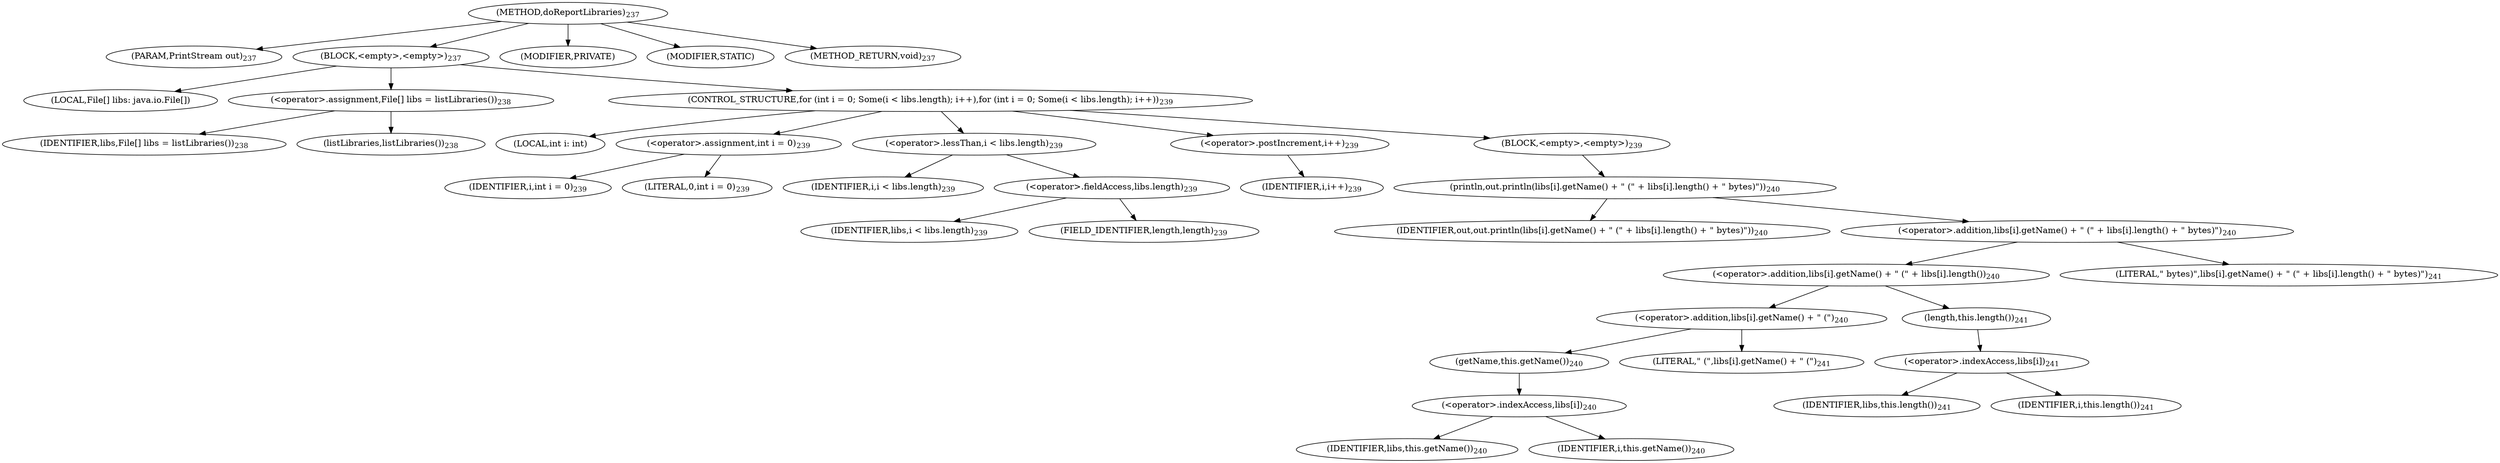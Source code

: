 digraph "doReportLibraries" {  
"375" [label = <(METHOD,doReportLibraries)<SUB>237</SUB>> ]
"376" [label = <(PARAM,PrintStream out)<SUB>237</SUB>> ]
"377" [label = <(BLOCK,&lt;empty&gt;,&lt;empty&gt;)<SUB>237</SUB>> ]
"378" [label = <(LOCAL,File[] libs: java.io.File[])> ]
"379" [label = <(&lt;operator&gt;.assignment,File[] libs = listLibraries())<SUB>238</SUB>> ]
"380" [label = <(IDENTIFIER,libs,File[] libs = listLibraries())<SUB>238</SUB>> ]
"381" [label = <(listLibraries,listLibraries())<SUB>238</SUB>> ]
"382" [label = <(CONTROL_STRUCTURE,for (int i = 0; Some(i &lt; libs.length); i++),for (int i = 0; Some(i &lt; libs.length); i++))<SUB>239</SUB>> ]
"383" [label = <(LOCAL,int i: int)> ]
"384" [label = <(&lt;operator&gt;.assignment,int i = 0)<SUB>239</SUB>> ]
"385" [label = <(IDENTIFIER,i,int i = 0)<SUB>239</SUB>> ]
"386" [label = <(LITERAL,0,int i = 0)<SUB>239</SUB>> ]
"387" [label = <(&lt;operator&gt;.lessThan,i &lt; libs.length)<SUB>239</SUB>> ]
"388" [label = <(IDENTIFIER,i,i &lt; libs.length)<SUB>239</SUB>> ]
"389" [label = <(&lt;operator&gt;.fieldAccess,libs.length)<SUB>239</SUB>> ]
"390" [label = <(IDENTIFIER,libs,i &lt; libs.length)<SUB>239</SUB>> ]
"391" [label = <(FIELD_IDENTIFIER,length,length)<SUB>239</SUB>> ]
"392" [label = <(&lt;operator&gt;.postIncrement,i++)<SUB>239</SUB>> ]
"393" [label = <(IDENTIFIER,i,i++)<SUB>239</SUB>> ]
"394" [label = <(BLOCK,&lt;empty&gt;,&lt;empty&gt;)<SUB>239</SUB>> ]
"395" [label = <(println,out.println(libs[i].getName() + &quot; (&quot; + libs[i].length() + &quot; bytes)&quot;))<SUB>240</SUB>> ]
"396" [label = <(IDENTIFIER,out,out.println(libs[i].getName() + &quot; (&quot; + libs[i].length() + &quot; bytes)&quot;))<SUB>240</SUB>> ]
"397" [label = <(&lt;operator&gt;.addition,libs[i].getName() + &quot; (&quot; + libs[i].length() + &quot; bytes)&quot;)<SUB>240</SUB>> ]
"398" [label = <(&lt;operator&gt;.addition,libs[i].getName() + &quot; (&quot; + libs[i].length())<SUB>240</SUB>> ]
"399" [label = <(&lt;operator&gt;.addition,libs[i].getName() + &quot; (&quot;)<SUB>240</SUB>> ]
"400" [label = <(getName,this.getName())<SUB>240</SUB>> ]
"401" [label = <(&lt;operator&gt;.indexAccess,libs[i])<SUB>240</SUB>> ]
"402" [label = <(IDENTIFIER,libs,this.getName())<SUB>240</SUB>> ]
"403" [label = <(IDENTIFIER,i,this.getName())<SUB>240</SUB>> ]
"404" [label = <(LITERAL,&quot; (&quot;,libs[i].getName() + &quot; (&quot;)<SUB>241</SUB>> ]
"405" [label = <(length,this.length())<SUB>241</SUB>> ]
"406" [label = <(&lt;operator&gt;.indexAccess,libs[i])<SUB>241</SUB>> ]
"407" [label = <(IDENTIFIER,libs,this.length())<SUB>241</SUB>> ]
"408" [label = <(IDENTIFIER,i,this.length())<SUB>241</SUB>> ]
"409" [label = <(LITERAL,&quot; bytes)&quot;,libs[i].getName() + &quot; (&quot; + libs[i].length() + &quot; bytes)&quot;)<SUB>241</SUB>> ]
"410" [label = <(MODIFIER,PRIVATE)> ]
"411" [label = <(MODIFIER,STATIC)> ]
"412" [label = <(METHOD_RETURN,void)<SUB>237</SUB>> ]
  "375" -> "376" 
  "375" -> "377" 
  "375" -> "410" 
  "375" -> "411" 
  "375" -> "412" 
  "377" -> "378" 
  "377" -> "379" 
  "377" -> "382" 
  "379" -> "380" 
  "379" -> "381" 
  "382" -> "383" 
  "382" -> "384" 
  "382" -> "387" 
  "382" -> "392" 
  "382" -> "394" 
  "384" -> "385" 
  "384" -> "386" 
  "387" -> "388" 
  "387" -> "389" 
  "389" -> "390" 
  "389" -> "391" 
  "392" -> "393" 
  "394" -> "395" 
  "395" -> "396" 
  "395" -> "397" 
  "397" -> "398" 
  "397" -> "409" 
  "398" -> "399" 
  "398" -> "405" 
  "399" -> "400" 
  "399" -> "404" 
  "400" -> "401" 
  "401" -> "402" 
  "401" -> "403" 
  "405" -> "406" 
  "406" -> "407" 
  "406" -> "408" 
}
